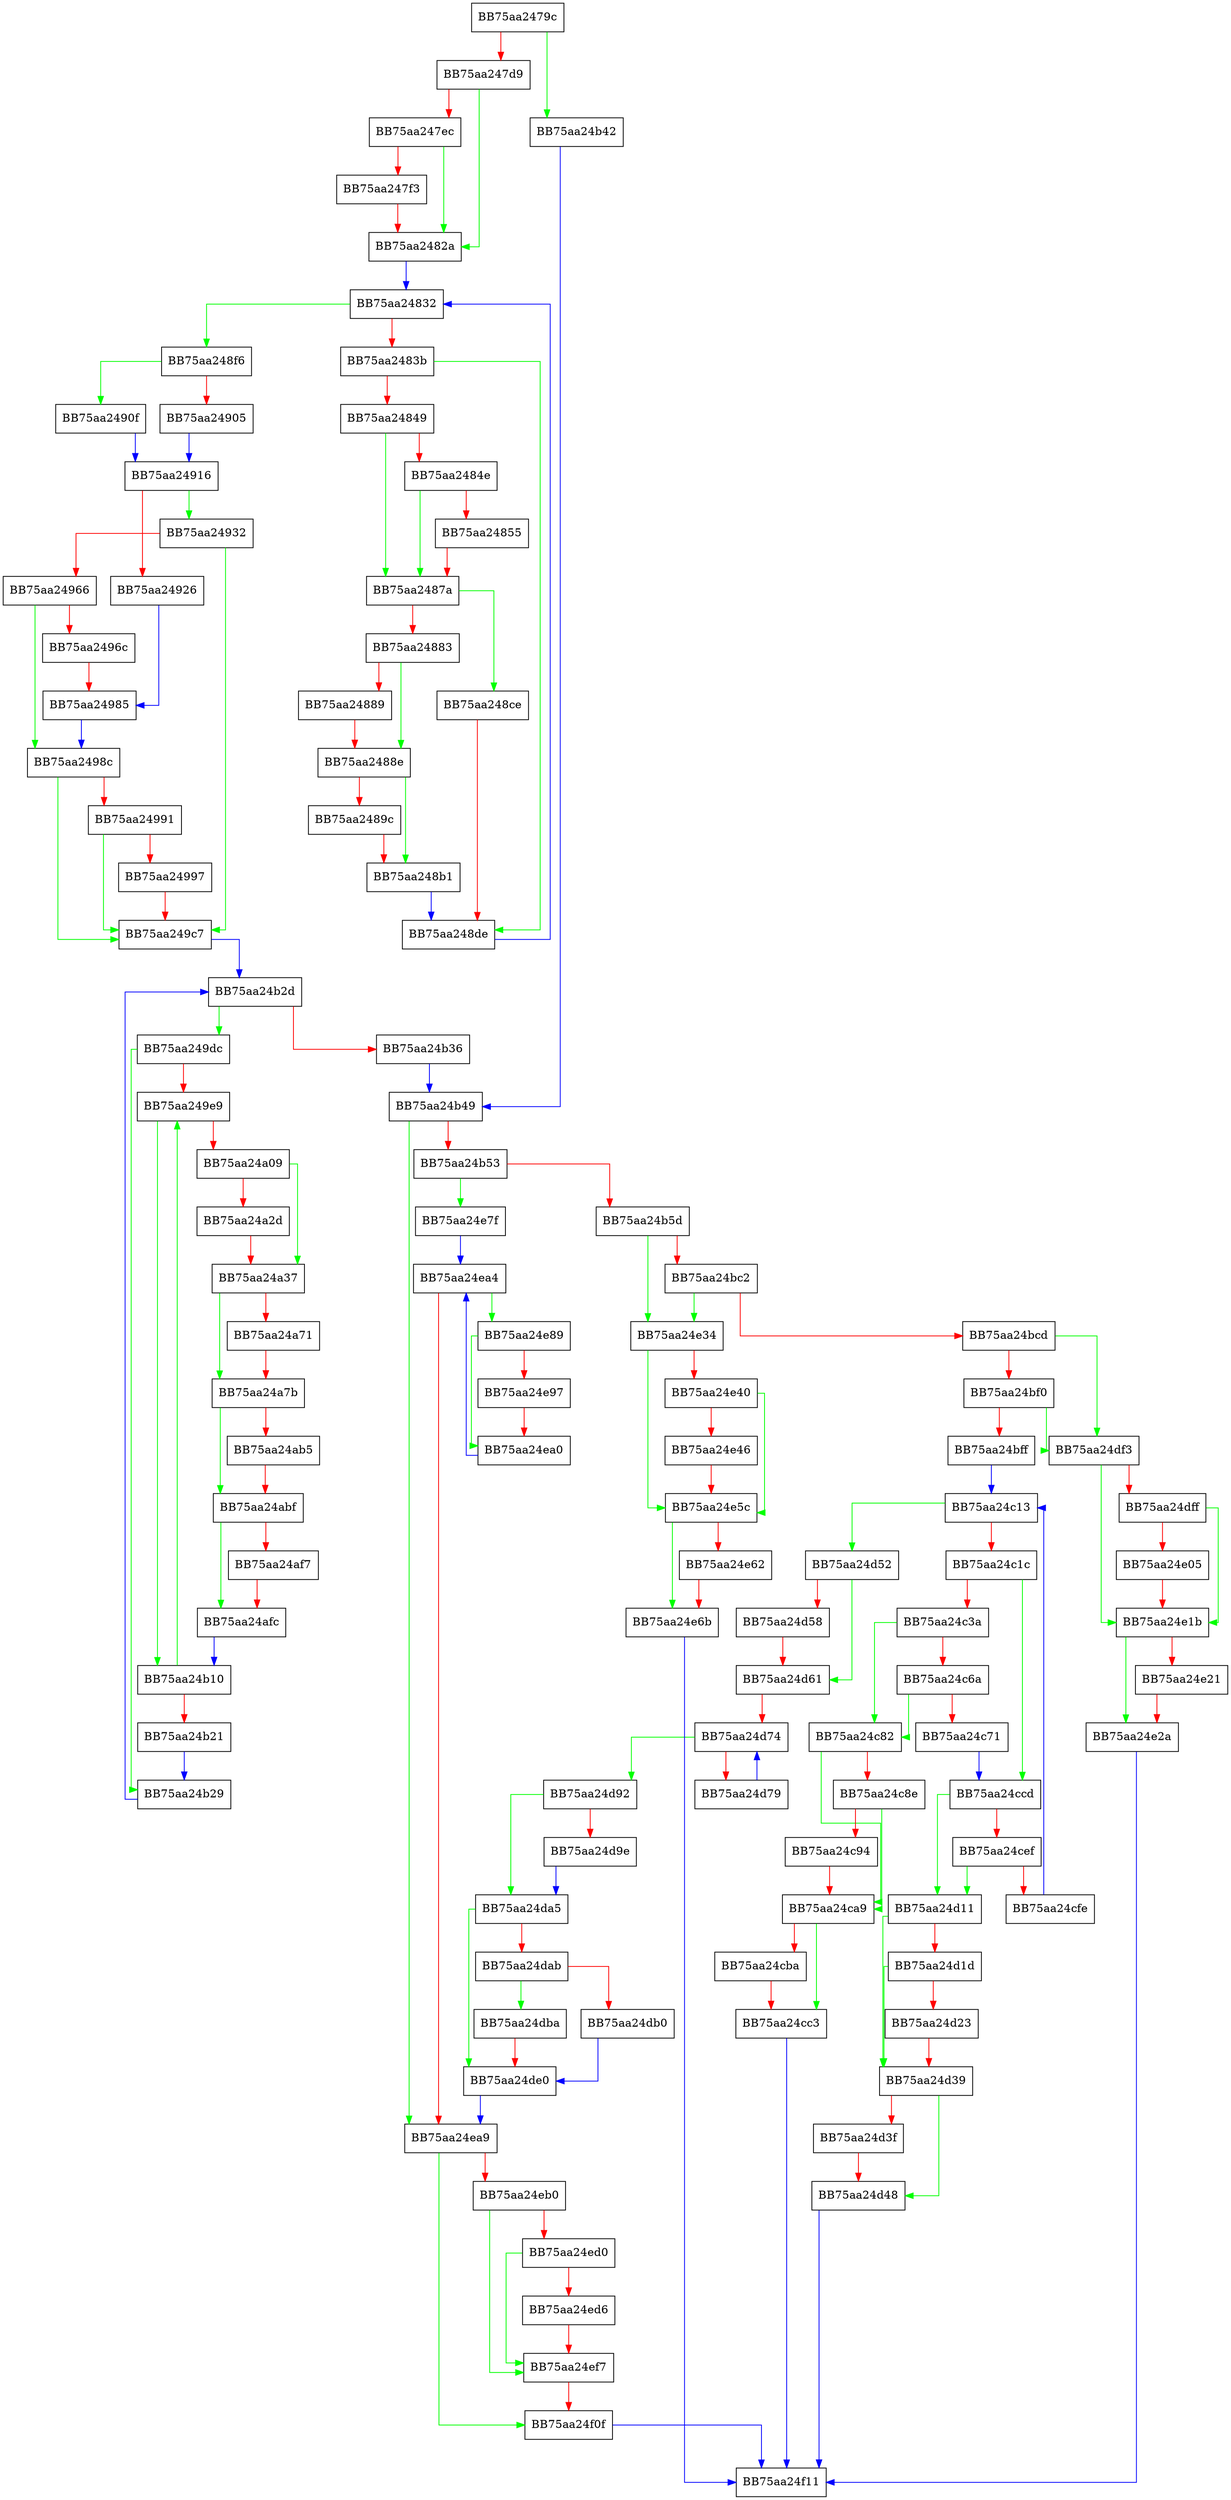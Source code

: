 digraph PostProcessRecordsWorker {
  node [shape="box"];
  graph [splines=ortho];
  BB75aa2479c -> BB75aa24b42 [color="green"];
  BB75aa2479c -> BB75aa247d9 [color="red"];
  BB75aa247d9 -> BB75aa2482a [color="green"];
  BB75aa247d9 -> BB75aa247ec [color="red"];
  BB75aa247ec -> BB75aa2482a [color="green"];
  BB75aa247ec -> BB75aa247f3 [color="red"];
  BB75aa247f3 -> BB75aa2482a [color="red"];
  BB75aa2482a -> BB75aa24832 [color="blue"];
  BB75aa24832 -> BB75aa248f6 [color="green"];
  BB75aa24832 -> BB75aa2483b [color="red"];
  BB75aa2483b -> BB75aa248de [color="green"];
  BB75aa2483b -> BB75aa24849 [color="red"];
  BB75aa24849 -> BB75aa2487a [color="green"];
  BB75aa24849 -> BB75aa2484e [color="red"];
  BB75aa2484e -> BB75aa2487a [color="green"];
  BB75aa2484e -> BB75aa24855 [color="red"];
  BB75aa24855 -> BB75aa2487a [color="red"];
  BB75aa2487a -> BB75aa248ce [color="green"];
  BB75aa2487a -> BB75aa24883 [color="red"];
  BB75aa24883 -> BB75aa2488e [color="green"];
  BB75aa24883 -> BB75aa24889 [color="red"];
  BB75aa24889 -> BB75aa2488e [color="red"];
  BB75aa2488e -> BB75aa248b1 [color="green"];
  BB75aa2488e -> BB75aa2489c [color="red"];
  BB75aa2489c -> BB75aa248b1 [color="red"];
  BB75aa248b1 -> BB75aa248de [color="blue"];
  BB75aa248ce -> BB75aa248de [color="red"];
  BB75aa248de -> BB75aa24832 [color="blue"];
  BB75aa248f6 -> BB75aa2490f [color="green"];
  BB75aa248f6 -> BB75aa24905 [color="red"];
  BB75aa24905 -> BB75aa24916 [color="blue"];
  BB75aa2490f -> BB75aa24916 [color="blue"];
  BB75aa24916 -> BB75aa24932 [color="green"];
  BB75aa24916 -> BB75aa24926 [color="red"];
  BB75aa24926 -> BB75aa24985 [color="blue"];
  BB75aa24932 -> BB75aa249c7 [color="green"];
  BB75aa24932 -> BB75aa24966 [color="red"];
  BB75aa24966 -> BB75aa2498c [color="green"];
  BB75aa24966 -> BB75aa2496c [color="red"];
  BB75aa2496c -> BB75aa24985 [color="red"];
  BB75aa24985 -> BB75aa2498c [color="blue"];
  BB75aa2498c -> BB75aa249c7 [color="green"];
  BB75aa2498c -> BB75aa24991 [color="red"];
  BB75aa24991 -> BB75aa249c7 [color="green"];
  BB75aa24991 -> BB75aa24997 [color="red"];
  BB75aa24997 -> BB75aa249c7 [color="red"];
  BB75aa249c7 -> BB75aa24b2d [color="blue"];
  BB75aa249dc -> BB75aa24b29 [color="green"];
  BB75aa249dc -> BB75aa249e9 [color="red"];
  BB75aa249e9 -> BB75aa24b10 [color="green"];
  BB75aa249e9 -> BB75aa24a09 [color="red"];
  BB75aa24a09 -> BB75aa24a37 [color="green"];
  BB75aa24a09 -> BB75aa24a2d [color="red"];
  BB75aa24a2d -> BB75aa24a37 [color="red"];
  BB75aa24a37 -> BB75aa24a7b [color="green"];
  BB75aa24a37 -> BB75aa24a71 [color="red"];
  BB75aa24a71 -> BB75aa24a7b [color="red"];
  BB75aa24a7b -> BB75aa24abf [color="green"];
  BB75aa24a7b -> BB75aa24ab5 [color="red"];
  BB75aa24ab5 -> BB75aa24abf [color="red"];
  BB75aa24abf -> BB75aa24afc [color="green"];
  BB75aa24abf -> BB75aa24af7 [color="red"];
  BB75aa24af7 -> BB75aa24afc [color="red"];
  BB75aa24afc -> BB75aa24b10 [color="blue"];
  BB75aa24b10 -> BB75aa249e9 [color="green"];
  BB75aa24b10 -> BB75aa24b21 [color="red"];
  BB75aa24b21 -> BB75aa24b29 [color="blue"];
  BB75aa24b29 -> BB75aa24b2d [color="blue"];
  BB75aa24b2d -> BB75aa249dc [color="green"];
  BB75aa24b2d -> BB75aa24b36 [color="red"];
  BB75aa24b36 -> BB75aa24b49 [color="blue"];
  BB75aa24b42 -> BB75aa24b49 [color="blue"];
  BB75aa24b49 -> BB75aa24ea9 [color="green"];
  BB75aa24b49 -> BB75aa24b53 [color="red"];
  BB75aa24b53 -> BB75aa24e7f [color="green"];
  BB75aa24b53 -> BB75aa24b5d [color="red"];
  BB75aa24b5d -> BB75aa24e34 [color="green"];
  BB75aa24b5d -> BB75aa24bc2 [color="red"];
  BB75aa24bc2 -> BB75aa24e34 [color="green"];
  BB75aa24bc2 -> BB75aa24bcd [color="red"];
  BB75aa24bcd -> BB75aa24df3 [color="green"];
  BB75aa24bcd -> BB75aa24bf0 [color="red"];
  BB75aa24bf0 -> BB75aa24df3 [color="green"];
  BB75aa24bf0 -> BB75aa24bff [color="red"];
  BB75aa24bff -> BB75aa24c13 [color="blue"];
  BB75aa24c13 -> BB75aa24d52 [color="green"];
  BB75aa24c13 -> BB75aa24c1c [color="red"];
  BB75aa24c1c -> BB75aa24ccd [color="green"];
  BB75aa24c1c -> BB75aa24c3a [color="red"];
  BB75aa24c3a -> BB75aa24c82 [color="green"];
  BB75aa24c3a -> BB75aa24c6a [color="red"];
  BB75aa24c6a -> BB75aa24c82 [color="green"];
  BB75aa24c6a -> BB75aa24c71 [color="red"];
  BB75aa24c71 -> BB75aa24ccd [color="blue"];
  BB75aa24c82 -> BB75aa24ca9 [color="green"];
  BB75aa24c82 -> BB75aa24c8e [color="red"];
  BB75aa24c8e -> BB75aa24ca9 [color="green"];
  BB75aa24c8e -> BB75aa24c94 [color="red"];
  BB75aa24c94 -> BB75aa24ca9 [color="red"];
  BB75aa24ca9 -> BB75aa24cc3 [color="green"];
  BB75aa24ca9 -> BB75aa24cba [color="red"];
  BB75aa24cba -> BB75aa24cc3 [color="red"];
  BB75aa24cc3 -> BB75aa24f11 [color="blue"];
  BB75aa24ccd -> BB75aa24d11 [color="green"];
  BB75aa24ccd -> BB75aa24cef [color="red"];
  BB75aa24cef -> BB75aa24d11 [color="green"];
  BB75aa24cef -> BB75aa24cfe [color="red"];
  BB75aa24cfe -> BB75aa24c13 [color="blue"];
  BB75aa24d11 -> BB75aa24d39 [color="green"];
  BB75aa24d11 -> BB75aa24d1d [color="red"];
  BB75aa24d1d -> BB75aa24d39 [color="green"];
  BB75aa24d1d -> BB75aa24d23 [color="red"];
  BB75aa24d23 -> BB75aa24d39 [color="red"];
  BB75aa24d39 -> BB75aa24d48 [color="green"];
  BB75aa24d39 -> BB75aa24d3f [color="red"];
  BB75aa24d3f -> BB75aa24d48 [color="red"];
  BB75aa24d48 -> BB75aa24f11 [color="blue"];
  BB75aa24d52 -> BB75aa24d61 [color="green"];
  BB75aa24d52 -> BB75aa24d58 [color="red"];
  BB75aa24d58 -> BB75aa24d61 [color="red"];
  BB75aa24d61 -> BB75aa24d74 [color="red"];
  BB75aa24d74 -> BB75aa24d92 [color="green"];
  BB75aa24d74 -> BB75aa24d79 [color="red"];
  BB75aa24d79 -> BB75aa24d74 [color="blue"];
  BB75aa24d92 -> BB75aa24da5 [color="green"];
  BB75aa24d92 -> BB75aa24d9e [color="red"];
  BB75aa24d9e -> BB75aa24da5 [color="blue"];
  BB75aa24da5 -> BB75aa24de0 [color="green"];
  BB75aa24da5 -> BB75aa24dab [color="red"];
  BB75aa24dab -> BB75aa24dba [color="green"];
  BB75aa24dab -> BB75aa24db0 [color="red"];
  BB75aa24db0 -> BB75aa24de0 [color="blue"];
  BB75aa24dba -> BB75aa24de0 [color="red"];
  BB75aa24de0 -> BB75aa24ea9 [color="blue"];
  BB75aa24df3 -> BB75aa24e1b [color="green"];
  BB75aa24df3 -> BB75aa24dff [color="red"];
  BB75aa24dff -> BB75aa24e1b [color="green"];
  BB75aa24dff -> BB75aa24e05 [color="red"];
  BB75aa24e05 -> BB75aa24e1b [color="red"];
  BB75aa24e1b -> BB75aa24e2a [color="green"];
  BB75aa24e1b -> BB75aa24e21 [color="red"];
  BB75aa24e21 -> BB75aa24e2a [color="red"];
  BB75aa24e2a -> BB75aa24f11 [color="blue"];
  BB75aa24e34 -> BB75aa24e5c [color="green"];
  BB75aa24e34 -> BB75aa24e40 [color="red"];
  BB75aa24e40 -> BB75aa24e5c [color="green"];
  BB75aa24e40 -> BB75aa24e46 [color="red"];
  BB75aa24e46 -> BB75aa24e5c [color="red"];
  BB75aa24e5c -> BB75aa24e6b [color="green"];
  BB75aa24e5c -> BB75aa24e62 [color="red"];
  BB75aa24e62 -> BB75aa24e6b [color="red"];
  BB75aa24e6b -> BB75aa24f11 [color="blue"];
  BB75aa24e7f -> BB75aa24ea4 [color="blue"];
  BB75aa24e89 -> BB75aa24ea0 [color="green"];
  BB75aa24e89 -> BB75aa24e97 [color="red"];
  BB75aa24e97 -> BB75aa24ea0 [color="red"];
  BB75aa24ea0 -> BB75aa24ea4 [color="blue"];
  BB75aa24ea4 -> BB75aa24e89 [color="green"];
  BB75aa24ea4 -> BB75aa24ea9 [color="red"];
  BB75aa24ea9 -> BB75aa24f0f [color="green"];
  BB75aa24ea9 -> BB75aa24eb0 [color="red"];
  BB75aa24eb0 -> BB75aa24ef7 [color="green"];
  BB75aa24eb0 -> BB75aa24ed0 [color="red"];
  BB75aa24ed0 -> BB75aa24ef7 [color="green"];
  BB75aa24ed0 -> BB75aa24ed6 [color="red"];
  BB75aa24ed6 -> BB75aa24ef7 [color="red"];
  BB75aa24ef7 -> BB75aa24f0f [color="red"];
  BB75aa24f0f -> BB75aa24f11 [color="blue"];
}
